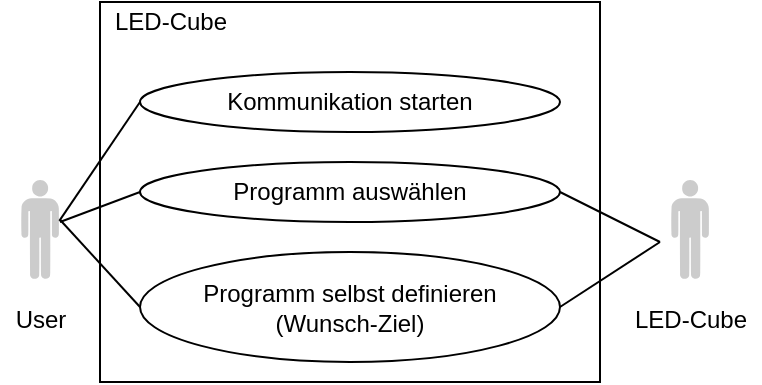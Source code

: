 <mxfile type="device" version="12.0.2" pages="1"><diagram id="tUd9i6UOlbQ6Oa7JdPRl" name="Page-1"><mxGraphModel grid="1" dx="539" dy="299" gridSize="10" guides="1" tooltips="1" connect="1" arrows="1" fold="1" page="1" pageScale="1" pageWidth="500" pageHeight="300" math="0" shadow="0"><root><mxCell id="0"/><mxCell id="1" parent="0"/><mxCell id="CeCMask2-vgcTA-2eIcG-1" style="verticalLabelPosition=bottom;html=1;fillColor=#CCCCCC;verticalAlign=top;align=center;pointerEvents=1;shape=mxgraph.cisco_safe.design.actor_2;gradientColor=none;" value="" parent="1" vertex="1"><mxGeometry width="19" as="geometry" y="129" x="80.5" height="50"/></mxCell><mxCell id="CeCMask2-vgcTA-2eIcG-2" style="verticalLabelPosition=bottom;html=1;fillColor=#CCCCCC;verticalAlign=top;align=center;pointerEvents=1;shape=mxgraph.cisco_safe.design.actor_2;gradientColor=none;" value="" parent="1" vertex="1"><mxGeometry width="19" as="geometry" y="129" x="405.5" height="50"/></mxCell><mxCell id="CeCMask2-vgcTA-2eIcG-3" style="text;html=1;resizable=0;points=[];autosize=1;align=center;verticalAlign=top;spacingTop=-4;" value="User" parent="1" vertex="1"><mxGeometry width="40" as="geometry" y="189" x="70" height="20"/></mxCell><mxCell id="CeCMask2-vgcTA-2eIcG-4" style="text;html=1;resizable=0;points=[];autosize=1;align=center;verticalAlign=top;spacingTop=-4;" value="LED-Cube" parent="1" vertex="1"><mxGeometry width="70" as="geometry" y="189" x="380" height="20"/></mxCell><mxCell id="CeCMask2-vgcTA-2eIcG-5" style="rounded=0;whiteSpace=wrap;html=1;fillColor=none;gradientColor=none;align=center;" value="" parent="1" vertex="1"><mxGeometry width="250" as="geometry" y="40" x="120" height="190"/></mxCell><mxCell id="CeCMask2-vgcTA-2eIcG-6" style="text;html=1;resizable=0;points=[];autosize=1;align=center;verticalAlign=top;spacingTop=-4;" value="LED-Cube" parent="1" vertex="1"><mxGeometry width="70" as="geometry" y="40" x="120" height="20"/></mxCell><mxCell id="CeCMask2-vgcTA-2eIcG-7" style="ellipse;whiteSpace=wrap;html=1;fillColor=none;gradientColor=none;align=center;" value="Kommunikation starten" parent="1" vertex="1"><mxGeometry width="210" as="geometry" y="75" x="140" height="30"/></mxCell><mxCell id="CeCMask2-vgcTA-2eIcG-8" style="ellipse;whiteSpace=wrap;html=1;fillColor=none;gradientColor=none;align=center;" value="Programm auswählen" parent="1" vertex="1"><mxGeometry width="210" as="geometry" y="120" x="140" height="30"/></mxCell><mxCell id="CeCMask2-vgcTA-2eIcG-10" style="endArrow=none;html=1;exitX=0;exitY=0.5;exitDx=0;exitDy=0;entryX=1.009;entryY=0.409;entryDx=0;entryDy=0;entryPerimeter=0;" target="CeCMask2-vgcTA-2eIcG-1" value="" parent="1" edge="1" source="CeCMask2-vgcTA-2eIcG-7"><mxGeometry width="50" as="geometry" height="50" relative="1"><mxPoint as="sourcePoint" y="320" x="70"/><mxPoint as="targetPoint" y="148" x="101"/></mxGeometry></mxCell><mxCell id="CeCMask2-vgcTA-2eIcG-11" style="endArrow=none;html=1;exitX=0;exitY=0.5;exitDx=0;exitDy=0;" value="" parent="1" edge="1" source="CeCMask2-vgcTA-2eIcG-8"><mxGeometry width="50" as="geometry" height="50" relative="1"><mxPoint as="sourcePoint" y="320" x="70"/><mxPoint as="targetPoint" y="150" x="100"/></mxGeometry></mxCell><mxCell id="CeCMask2-vgcTA-2eIcG-13" style="endArrow=none;html=1;entryX=1;entryY=0.5;entryDx=0;entryDy=0;" target="CeCMask2-vgcTA-2eIcG-14" value="" parent="1" edge="1"><mxGeometry width="50" as="geometry" height="50" relative="1"><mxPoint as="sourcePoint" y="160" x="400"/><mxPoint as="targetPoint" y="255" x="350.0"/></mxGeometry></mxCell><mxCell id="CeCMask2-vgcTA-2eIcG-14" style="ellipse;whiteSpace=wrap;html=1;fillColor=none;gradientColor=none;align=center;" value="Programm selbst definieren&lt;br&gt;(Wunsch-Ziel)" parent="1" vertex="1"><mxGeometry width="210" as="geometry" y="165" x="140" height="55"/></mxCell><mxCell id="CeCMask2-vgcTA-2eIcG-15" style="endArrow=none;html=1;entryX=0;entryY=0.5;entryDx=0;entryDy=0;exitX=1.032;exitY=0.4;exitDx=0;exitDy=0;exitPerimeter=0;" target="CeCMask2-vgcTA-2eIcG-14" value="" parent="1" edge="1" source="CeCMask2-vgcTA-2eIcG-1"><mxGeometry width="50" as="geometry" height="50" relative="1"><mxPoint as="sourcePoint" y="100" x="150"/><mxPoint as="targetPoint" y="158" x="111.324"/></mxGeometry></mxCell><mxCell id="l-UreM_ILN3wEZFcAlo1-1" style="endArrow=none;html=1;entryX=1;entryY=0.5;entryDx=0;entryDy=0;" target="CeCMask2-vgcTA-2eIcG-8" value="" parent="1" edge="1"><mxGeometry width="50" as="geometry" height="50" relative="1"><mxPoint as="sourcePoint" y="160" x="400"/><mxPoint as="targetPoint" y="202.5" x="360"/></mxGeometry></mxCell></root></mxGraphModel></diagram></mxfile>